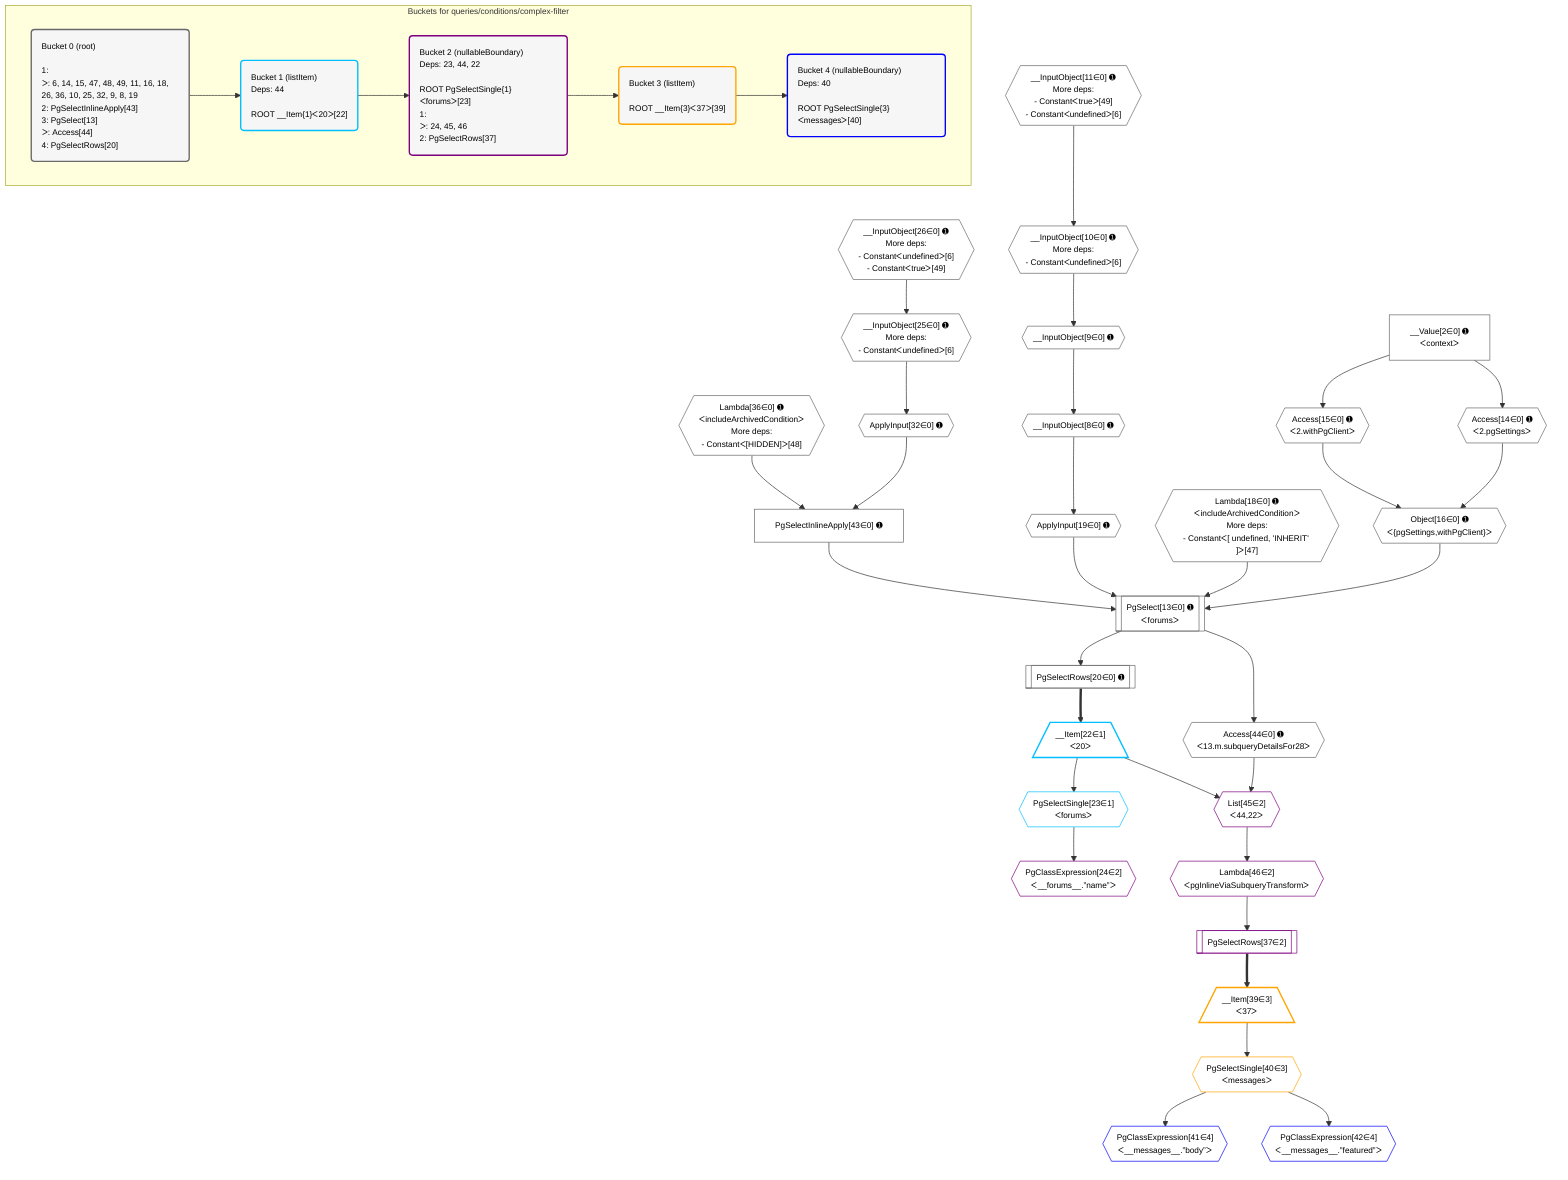 %%{init: {'themeVariables': { 'fontSize': '12px'}}}%%
graph TD
    classDef path fill:#eee,stroke:#000,color:#000
    classDef plan fill:#fff,stroke-width:1px,color:#000
    classDef itemplan fill:#fff,stroke-width:2px,color:#000
    classDef unbatchedplan fill:#dff,stroke-width:1px,color:#000
    classDef sideeffectplan fill:#fcc,stroke-width:2px,color:#000
    classDef bucket fill:#f6f6f6,color:#000,stroke-width:2px,text-align:left

    subgraph "Buckets for queries/conditions/complex-filter"
    Bucket0("Bucket 0 (root)<br /><br />1: <br />ᐳ: 6, 14, 15, 47, 48, 49, 11, 16, 18, 26, 36, 10, 25, 32, 9, 8, 19<br />2: PgSelectInlineApply[43]<br />3: PgSelect[13]<br />ᐳ: Access[44]<br />4: PgSelectRows[20]"):::bucket
    Bucket1("Bucket 1 (listItem)<br />Deps: 44<br /><br />ROOT __Item{1}ᐸ20ᐳ[22]"):::bucket
    Bucket2("Bucket 2 (nullableBoundary)<br />Deps: 23, 44, 22<br /><br />ROOT PgSelectSingle{1}ᐸforumsᐳ[23]<br />1: <br />ᐳ: 24, 45, 46<br />2: PgSelectRows[37]"):::bucket
    Bucket3("Bucket 3 (listItem)<br /><br />ROOT __Item{3}ᐸ37ᐳ[39]"):::bucket
    Bucket4("Bucket 4 (nullableBoundary)<br />Deps: 40<br /><br />ROOT PgSelectSingle{3}ᐸmessagesᐳ[40]"):::bucket
    end
    Bucket0 --> Bucket1
    Bucket1 --> Bucket2
    Bucket2 --> Bucket3
    Bucket3 --> Bucket4

    %% plan dependencies
    PgSelect13[["PgSelect[13∈0] ➊<br />ᐸforumsᐳ"]]:::plan
    Object16{{"Object[16∈0] ➊<br />ᐸ{pgSettings,withPgClient}ᐳ"}}:::plan
    Lambda18{{"Lambda[18∈0] ➊<br />ᐸincludeArchivedConditionᐳ<br />More deps:<br />- Constantᐸ[ undefined, 'INHERIT' ]ᐳ[47]"}}:::plan
    ApplyInput19{{"ApplyInput[19∈0] ➊"}}:::plan
    PgSelectInlineApply43["PgSelectInlineApply[43∈0] ➊"]:::plan
    Object16 & Lambda18 & ApplyInput19 & PgSelectInlineApply43 --> PgSelect13
    __InputObject10{{"__InputObject[10∈0] ➊<br />More deps:<br />- Constantᐸundefinedᐳ[6]"}}:::plan
    __InputObject11{{"__InputObject[11∈0] ➊<br />More deps:<br />- Constantᐸtrueᐳ[49]<br />- Constantᐸundefinedᐳ[6]"}}:::plan
    __InputObject11 --> __InputObject10
    Access14{{"Access[14∈0] ➊<br />ᐸ2.pgSettingsᐳ"}}:::plan
    Access15{{"Access[15∈0] ➊<br />ᐸ2.withPgClientᐳ"}}:::plan
    Access14 & Access15 --> Object16
    __InputObject25{{"__InputObject[25∈0] ➊<br />More deps:<br />- Constantᐸundefinedᐳ[6]"}}:::plan
    __InputObject26{{"__InputObject[26∈0] ➊<br />More deps:<br />- Constantᐸundefinedᐳ[6]<br />- Constantᐸtrueᐳ[49]"}}:::plan
    __InputObject26 --> __InputObject25
    ApplyInput32{{"ApplyInput[32∈0] ➊"}}:::plan
    Lambda36{{"Lambda[36∈0] ➊<br />ᐸincludeArchivedConditionᐳ<br />More deps:<br />- Constantᐸ[HIDDEN]ᐳ[48]"}}:::plan
    ApplyInput32 & Lambda36 --> PgSelectInlineApply43
    __InputObject8{{"__InputObject[8∈0] ➊"}}:::plan
    __InputObject9{{"__InputObject[9∈0] ➊"}}:::plan
    __InputObject9 --> __InputObject8
    __InputObject10 --> __InputObject9
    __Value2["__Value[2∈0] ➊<br />ᐸcontextᐳ"]:::plan
    __Value2 --> Access14
    __Value2 --> Access15
    __InputObject8 --> ApplyInput19
    PgSelectRows20[["PgSelectRows[20∈0] ➊"]]:::plan
    PgSelect13 --> PgSelectRows20
    __InputObject25 --> ApplyInput32
    Access44{{"Access[44∈0] ➊<br />ᐸ13.m.subqueryDetailsFor28ᐳ"}}:::plan
    PgSelect13 --> Access44
    __Item22[/"__Item[22∈1]<br />ᐸ20ᐳ"\]:::itemplan
    PgSelectRows20 ==> __Item22
    PgSelectSingle23{{"PgSelectSingle[23∈1]<br />ᐸforumsᐳ"}}:::plan
    __Item22 --> PgSelectSingle23
    List45{{"List[45∈2]<br />ᐸ44,22ᐳ"}}:::plan
    Access44 & __Item22 --> List45
    PgClassExpression24{{"PgClassExpression[24∈2]<br />ᐸ__forums__.”name”ᐳ"}}:::plan
    PgSelectSingle23 --> PgClassExpression24
    PgSelectRows37[["PgSelectRows[37∈2]"]]:::plan
    Lambda46{{"Lambda[46∈2]<br />ᐸpgInlineViaSubqueryTransformᐳ"}}:::plan
    Lambda46 --> PgSelectRows37
    List45 --> Lambda46
    __Item39[/"__Item[39∈3]<br />ᐸ37ᐳ"\]:::itemplan
    PgSelectRows37 ==> __Item39
    PgSelectSingle40{{"PgSelectSingle[40∈3]<br />ᐸmessagesᐳ"}}:::plan
    __Item39 --> PgSelectSingle40
    PgClassExpression41{{"PgClassExpression[41∈4]<br />ᐸ__messages__.”body”ᐳ"}}:::plan
    PgSelectSingle40 --> PgClassExpression41
    PgClassExpression42{{"PgClassExpression[42∈4]<br />ᐸ__messages__.”featured”ᐳ"}}:::plan
    PgSelectSingle40 --> PgClassExpression42

    %% define steps
    classDef bucket0 stroke:#696969
    class Bucket0,__Value2,__InputObject8,__InputObject9,__InputObject10,__InputObject11,PgSelect13,Access14,Access15,Object16,Lambda18,ApplyInput19,PgSelectRows20,__InputObject25,__InputObject26,ApplyInput32,Lambda36,PgSelectInlineApply43,Access44 bucket0
    classDef bucket1 stroke:#00bfff
    class Bucket1,__Item22,PgSelectSingle23 bucket1
    classDef bucket2 stroke:#7f007f
    class Bucket2,PgClassExpression24,PgSelectRows37,List45,Lambda46 bucket2
    classDef bucket3 stroke:#ffa500
    class Bucket3,__Item39,PgSelectSingle40 bucket3
    classDef bucket4 stroke:#0000ff
    class Bucket4,PgClassExpression41,PgClassExpression42 bucket4